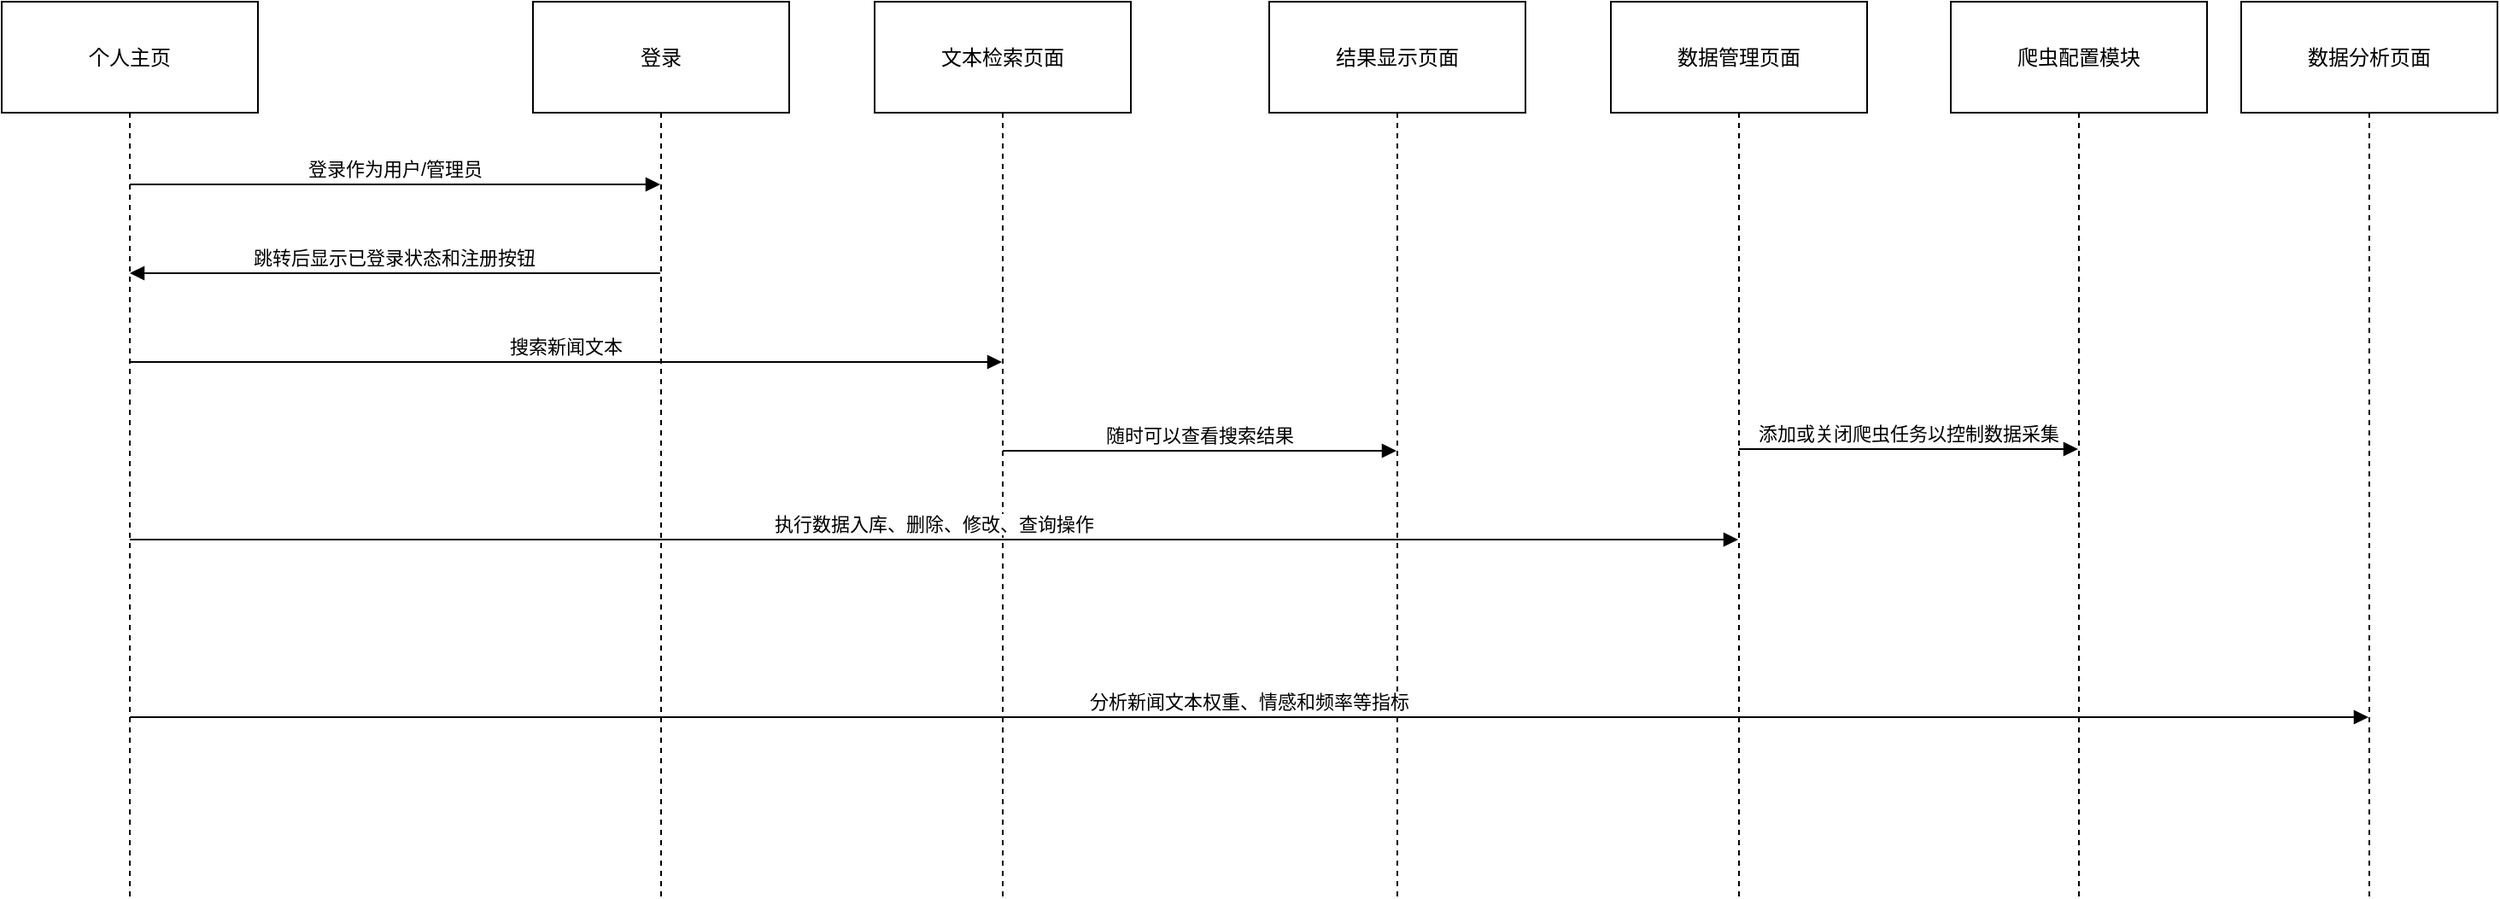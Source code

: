 <mxfile version="21.2.9" type="github">
  <diagram name="第 1 页" id="onNldy-fITMc3NeipK9k">
    <mxGraphModel dx="2087" dy="1119" grid="0" gridSize="10" guides="1" tooltips="1" connect="1" arrows="1" fold="1" page="0" pageScale="1" pageWidth="827" pageHeight="1169" math="0" shadow="0">
      <root>
        <mxCell id="0" />
        <mxCell id="1" parent="0" />
        <mxCell id="L1goXVKUwpBxAsPm8vHs-1" value="个人主页" style="shape=umlLifeline;perimeter=lifelinePerimeter;whiteSpace=wrap;container=1;dropTarget=0;collapsible=0;recursiveResize=0;outlineConnect=0;portConstraint=eastwest;newEdgeStyle={&quot;edgeStyle&quot;:&quot;elbowEdgeStyle&quot;,&quot;elbow&quot;:&quot;vertical&quot;,&quot;curved&quot;:0,&quot;rounded&quot;:0};size=65;" vertex="1" parent="1">
          <mxGeometry x="20" y="20" width="150" height="524" as="geometry" />
        </mxCell>
        <mxCell id="L1goXVKUwpBxAsPm8vHs-2" value="登录" style="shape=umlLifeline;perimeter=lifelinePerimeter;whiteSpace=wrap;container=1;dropTarget=0;collapsible=0;recursiveResize=0;outlineConnect=0;portConstraint=eastwest;newEdgeStyle={&quot;edgeStyle&quot;:&quot;elbowEdgeStyle&quot;,&quot;elbow&quot;:&quot;vertical&quot;,&quot;curved&quot;:0,&quot;rounded&quot;:0};size=65;" vertex="1" parent="1">
          <mxGeometry x="331" y="20" width="150" height="524" as="geometry" />
        </mxCell>
        <mxCell id="L1goXVKUwpBxAsPm8vHs-3" value="文本检索页面" style="shape=umlLifeline;perimeter=lifelinePerimeter;whiteSpace=wrap;container=1;dropTarget=0;collapsible=0;recursiveResize=0;outlineConnect=0;portConstraint=eastwest;newEdgeStyle={&quot;edgeStyle&quot;:&quot;elbowEdgeStyle&quot;,&quot;elbow&quot;:&quot;vertical&quot;,&quot;curved&quot;:0,&quot;rounded&quot;:0};size=65;" vertex="1" parent="1">
          <mxGeometry x="531" y="20" width="150" height="524" as="geometry" />
        </mxCell>
        <mxCell id="L1goXVKUwpBxAsPm8vHs-4" value="结果显示页面" style="shape=umlLifeline;perimeter=lifelinePerimeter;whiteSpace=wrap;container=1;dropTarget=0;collapsible=0;recursiveResize=0;outlineConnect=0;portConstraint=eastwest;newEdgeStyle={&quot;edgeStyle&quot;:&quot;elbowEdgeStyle&quot;,&quot;elbow&quot;:&quot;vertical&quot;,&quot;curved&quot;:0,&quot;rounded&quot;:0};size=65;" vertex="1" parent="1">
          <mxGeometry x="762" y="20" width="150" height="524" as="geometry" />
        </mxCell>
        <mxCell id="L1goXVKUwpBxAsPm8vHs-5" value="数据管理页面" style="shape=umlLifeline;perimeter=lifelinePerimeter;whiteSpace=wrap;container=1;dropTarget=0;collapsible=0;recursiveResize=0;outlineConnect=0;portConstraint=eastwest;newEdgeStyle={&quot;edgeStyle&quot;:&quot;elbowEdgeStyle&quot;,&quot;elbow&quot;:&quot;vertical&quot;,&quot;curved&quot;:0,&quot;rounded&quot;:0};size=65;" vertex="1" parent="1">
          <mxGeometry x="962" y="20" width="150" height="524" as="geometry" />
        </mxCell>
        <mxCell id="L1goXVKUwpBxAsPm8vHs-6" value="爬虫配置模块" style="shape=umlLifeline;perimeter=lifelinePerimeter;whiteSpace=wrap;container=1;dropTarget=0;collapsible=0;recursiveResize=0;outlineConnect=0;portConstraint=eastwest;newEdgeStyle={&quot;edgeStyle&quot;:&quot;elbowEdgeStyle&quot;,&quot;elbow&quot;:&quot;vertical&quot;,&quot;curved&quot;:0,&quot;rounded&quot;:0};size=65;" vertex="1" parent="1">
          <mxGeometry x="1161" y="20" width="150" height="524" as="geometry" />
        </mxCell>
        <mxCell id="L1goXVKUwpBxAsPm8vHs-7" value="数据分析页面" style="shape=umlLifeline;perimeter=lifelinePerimeter;whiteSpace=wrap;container=1;dropTarget=0;collapsible=0;recursiveResize=0;outlineConnect=0;portConstraint=eastwest;newEdgeStyle={&quot;edgeStyle&quot;:&quot;elbowEdgeStyle&quot;,&quot;elbow&quot;:&quot;vertical&quot;,&quot;curved&quot;:0,&quot;rounded&quot;:0};size=65;" vertex="1" parent="1">
          <mxGeometry x="1331" y="20" width="150" height="524" as="geometry" />
        </mxCell>
        <mxCell id="L1goXVKUwpBxAsPm8vHs-8" value="登录作为用户/管理员" style="verticalAlign=bottom;endArrow=block;edgeStyle=elbowEdgeStyle;elbow=vertical;curved=0;rounded=0;" edge="1" parent="1" source="L1goXVKUwpBxAsPm8vHs-1" target="L1goXVKUwpBxAsPm8vHs-2">
          <mxGeometry relative="1" as="geometry">
            <Array as="points">
              <mxPoint x="261" y="127" />
            </Array>
          </mxGeometry>
        </mxCell>
        <mxCell id="L1goXVKUwpBxAsPm8vHs-9" value="跳转后显示已登录状态和注册按钮" style="verticalAlign=bottom;endArrow=block;edgeStyle=elbowEdgeStyle;elbow=vertical;curved=0;rounded=0;" edge="1" parent="1" source="L1goXVKUwpBxAsPm8vHs-2" target="L1goXVKUwpBxAsPm8vHs-1">
          <mxGeometry relative="1" as="geometry">
            <Array as="points">
              <mxPoint x="258" y="179" />
            </Array>
          </mxGeometry>
        </mxCell>
        <mxCell id="L1goXVKUwpBxAsPm8vHs-10" value="搜索新闻文本" style="verticalAlign=bottom;endArrow=block;edgeStyle=elbowEdgeStyle;elbow=vertical;curved=0;rounded=0;" edge="1" parent="1" source="L1goXVKUwpBxAsPm8vHs-1" target="L1goXVKUwpBxAsPm8vHs-3">
          <mxGeometry relative="1" as="geometry">
            <Array as="points">
              <mxPoint x="363" y="231" />
            </Array>
          </mxGeometry>
        </mxCell>
        <mxCell id="L1goXVKUwpBxAsPm8vHs-11" value="随时可以查看搜索结果" style="verticalAlign=bottom;endArrow=block;edgeStyle=elbowEdgeStyle;elbow=vertical;curved=0;rounded=0;" edge="1" parent="1" source="L1goXVKUwpBxAsPm8vHs-3" target="L1goXVKUwpBxAsPm8vHs-4">
          <mxGeometry relative="1" as="geometry">
            <Array as="points">
              <mxPoint x="734" y="283" />
            </Array>
          </mxGeometry>
        </mxCell>
        <mxCell id="L1goXVKUwpBxAsPm8vHs-12" value="执行数据入库、删除、修改、查询操作" style="verticalAlign=bottom;endArrow=block;edgeStyle=elbowEdgeStyle;elbow=vertical;curved=0;rounded=0;" edge="1" parent="1" source="L1goXVKUwpBxAsPm8vHs-1" target="L1goXVKUwpBxAsPm8vHs-5">
          <mxGeometry relative="1" as="geometry">
            <Array as="points">
              <mxPoint x="579" y="335" />
            </Array>
          </mxGeometry>
        </mxCell>
        <mxCell id="L1goXVKUwpBxAsPm8vHs-13" value="添加或关闭爬虫任务以控制数据采集" style="verticalAlign=bottom;endArrow=block;edgeStyle=elbowEdgeStyle;elbow=vertical;curved=0;rounded=0;" edge="1" parent="1" source="L1goXVKUwpBxAsPm8vHs-5" target="L1goXVKUwpBxAsPm8vHs-6">
          <mxGeometry relative="1" as="geometry">
            <Array as="points">
              <mxPoint x="1213" y="387" />
            </Array>
          </mxGeometry>
        </mxCell>
        <mxCell id="L1goXVKUwpBxAsPm8vHs-14" value="分析新闻文本权重、情感和频率等指标" style="verticalAlign=bottom;endArrow=block;edgeStyle=elbowEdgeStyle;elbow=vertical;curved=0;rounded=0;" edge="1" parent="1" source="L1goXVKUwpBxAsPm8vHs-1" target="L1goXVKUwpBxAsPm8vHs-7">
          <mxGeometry relative="1" as="geometry">
            <Array as="points">
              <mxPoint x="842" y="439" />
            </Array>
          </mxGeometry>
        </mxCell>
      </root>
    </mxGraphModel>
  </diagram>
</mxfile>
